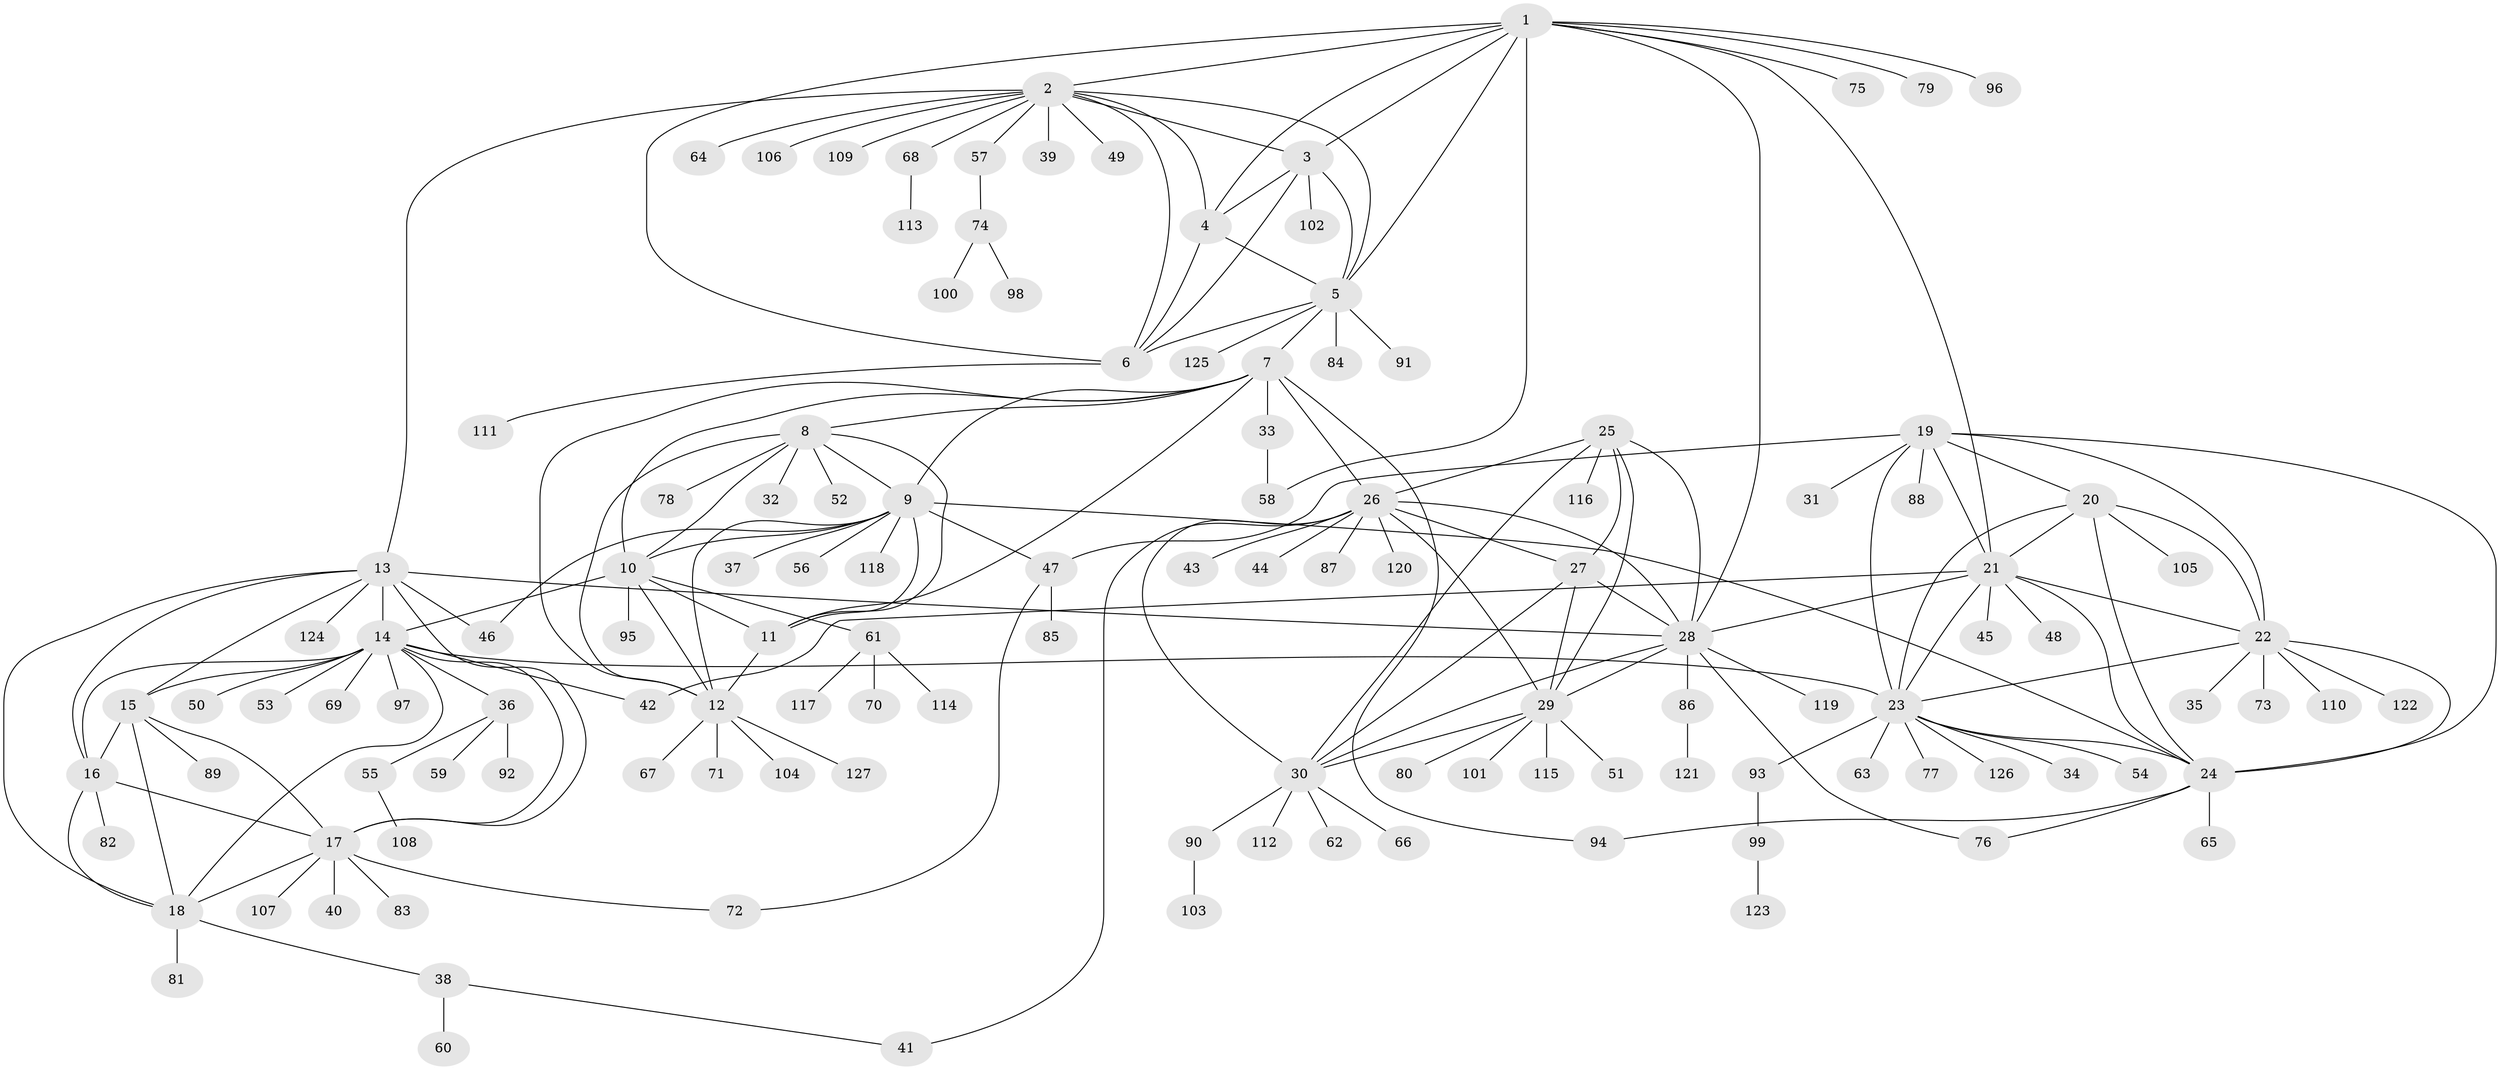 // Generated by graph-tools (version 1.1) at 2025/15/03/09/25 04:15:45]
// undirected, 127 vertices, 190 edges
graph export_dot {
graph [start="1"]
  node [color=gray90,style=filled];
  1;
  2;
  3;
  4;
  5;
  6;
  7;
  8;
  9;
  10;
  11;
  12;
  13;
  14;
  15;
  16;
  17;
  18;
  19;
  20;
  21;
  22;
  23;
  24;
  25;
  26;
  27;
  28;
  29;
  30;
  31;
  32;
  33;
  34;
  35;
  36;
  37;
  38;
  39;
  40;
  41;
  42;
  43;
  44;
  45;
  46;
  47;
  48;
  49;
  50;
  51;
  52;
  53;
  54;
  55;
  56;
  57;
  58;
  59;
  60;
  61;
  62;
  63;
  64;
  65;
  66;
  67;
  68;
  69;
  70;
  71;
  72;
  73;
  74;
  75;
  76;
  77;
  78;
  79;
  80;
  81;
  82;
  83;
  84;
  85;
  86;
  87;
  88;
  89;
  90;
  91;
  92;
  93;
  94;
  95;
  96;
  97;
  98;
  99;
  100;
  101;
  102;
  103;
  104;
  105;
  106;
  107;
  108;
  109;
  110;
  111;
  112;
  113;
  114;
  115;
  116;
  117;
  118;
  119;
  120;
  121;
  122;
  123;
  124;
  125;
  126;
  127;
  1 -- 2;
  1 -- 3;
  1 -- 4;
  1 -- 5;
  1 -- 6;
  1 -- 21;
  1 -- 28;
  1 -- 58;
  1 -- 75;
  1 -- 79;
  1 -- 96;
  2 -- 3;
  2 -- 4;
  2 -- 5;
  2 -- 6;
  2 -- 13;
  2 -- 39;
  2 -- 49;
  2 -- 57;
  2 -- 64;
  2 -- 68;
  2 -- 106;
  2 -- 109;
  3 -- 4;
  3 -- 5;
  3 -- 6;
  3 -- 102;
  4 -- 5;
  4 -- 6;
  5 -- 6;
  5 -- 7;
  5 -- 84;
  5 -- 91;
  5 -- 125;
  6 -- 111;
  7 -- 8;
  7 -- 9;
  7 -- 10;
  7 -- 11;
  7 -- 12;
  7 -- 26;
  7 -- 33;
  7 -- 94;
  8 -- 9;
  8 -- 10;
  8 -- 11;
  8 -- 12;
  8 -- 32;
  8 -- 52;
  8 -- 78;
  9 -- 10;
  9 -- 11;
  9 -- 12;
  9 -- 24;
  9 -- 37;
  9 -- 46;
  9 -- 47;
  9 -- 56;
  9 -- 118;
  10 -- 11;
  10 -- 12;
  10 -- 14;
  10 -- 61;
  10 -- 95;
  11 -- 12;
  12 -- 67;
  12 -- 71;
  12 -- 104;
  12 -- 127;
  13 -- 14;
  13 -- 15;
  13 -- 16;
  13 -- 17;
  13 -- 18;
  13 -- 28;
  13 -- 46;
  13 -- 124;
  14 -- 15;
  14 -- 16;
  14 -- 17;
  14 -- 18;
  14 -- 23;
  14 -- 36;
  14 -- 42;
  14 -- 50;
  14 -- 53;
  14 -- 69;
  14 -- 97;
  15 -- 16;
  15 -- 17;
  15 -- 18;
  15 -- 89;
  16 -- 17;
  16 -- 18;
  16 -- 82;
  17 -- 18;
  17 -- 40;
  17 -- 72;
  17 -- 83;
  17 -- 107;
  18 -- 38;
  18 -- 81;
  19 -- 20;
  19 -- 21;
  19 -- 22;
  19 -- 23;
  19 -- 24;
  19 -- 31;
  19 -- 47;
  19 -- 88;
  20 -- 21;
  20 -- 22;
  20 -- 23;
  20 -- 24;
  20 -- 105;
  21 -- 22;
  21 -- 23;
  21 -- 24;
  21 -- 28;
  21 -- 42;
  21 -- 45;
  21 -- 48;
  22 -- 23;
  22 -- 24;
  22 -- 35;
  22 -- 73;
  22 -- 110;
  22 -- 122;
  23 -- 24;
  23 -- 34;
  23 -- 54;
  23 -- 63;
  23 -- 77;
  23 -- 93;
  23 -- 126;
  24 -- 65;
  24 -- 76;
  24 -- 94;
  25 -- 26;
  25 -- 27;
  25 -- 28;
  25 -- 29;
  25 -- 30;
  25 -- 116;
  26 -- 27;
  26 -- 28;
  26 -- 29;
  26 -- 30;
  26 -- 41;
  26 -- 43;
  26 -- 44;
  26 -- 87;
  26 -- 120;
  27 -- 28;
  27 -- 29;
  27 -- 30;
  28 -- 29;
  28 -- 30;
  28 -- 76;
  28 -- 86;
  28 -- 119;
  29 -- 30;
  29 -- 51;
  29 -- 80;
  29 -- 101;
  29 -- 115;
  30 -- 62;
  30 -- 66;
  30 -- 90;
  30 -- 112;
  33 -- 58;
  36 -- 55;
  36 -- 59;
  36 -- 92;
  38 -- 41;
  38 -- 60;
  47 -- 72;
  47 -- 85;
  55 -- 108;
  57 -- 74;
  61 -- 70;
  61 -- 114;
  61 -- 117;
  68 -- 113;
  74 -- 98;
  74 -- 100;
  86 -- 121;
  90 -- 103;
  93 -- 99;
  99 -- 123;
}
